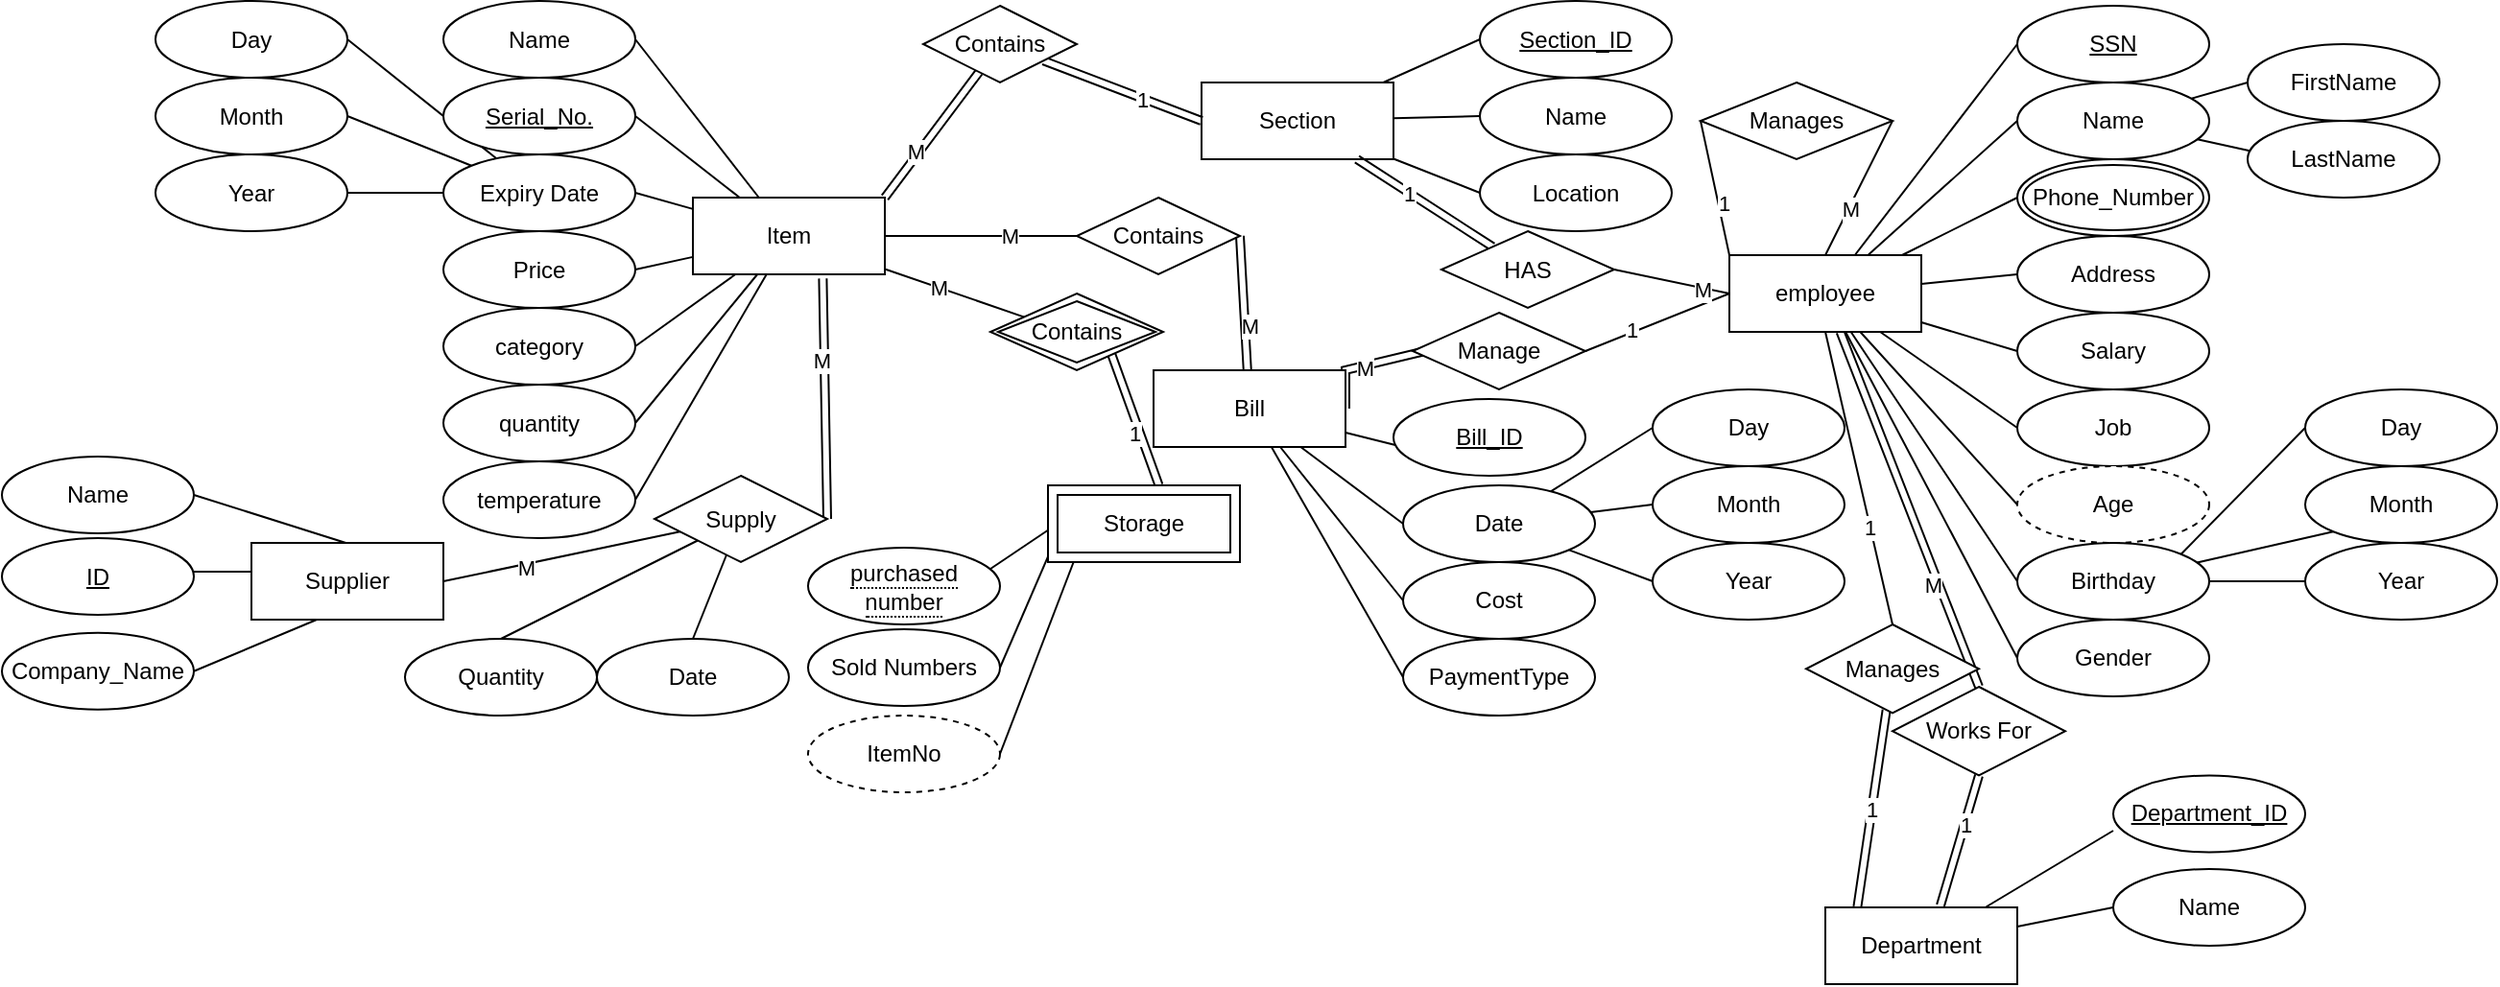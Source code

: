 <mxfile version="14.7.3" type="github">
  <diagram id="M0YANP80NN6mwz5unG4D" name="Page-1">
    <mxGraphModel dx="2228" dy="753" grid="1" gridSize="10" guides="1" tooltips="1" connect="1" arrows="1" fold="1" page="1" pageScale="1" pageWidth="850" pageHeight="1100" math="0" shadow="0">
      <root>
        <mxCell id="0" />
        <mxCell id="1" parent="0" />
        <mxCell id="8_MGj-IACaBmUXTCEFvr-181" style="edgeStyle=none;rounded=0;orthogonalLoop=1;jettySize=auto;html=1;entryX=1;entryY=0.5;entryDx=0;entryDy=0;endArrow=none;endFill=0;" edge="1" parent="1" source="8_MGj-IACaBmUXTCEFvr-3" target="8_MGj-IACaBmUXTCEFvr-7">
          <mxGeometry relative="1" as="geometry" />
        </mxCell>
        <mxCell id="8_MGj-IACaBmUXTCEFvr-182" style="edgeStyle=none;rounded=0;orthogonalLoop=1;jettySize=auto;html=1;entryX=1;entryY=0.5;entryDx=0;entryDy=0;endArrow=none;endFill=0;" edge="1" parent="1" source="8_MGj-IACaBmUXTCEFvr-3">
          <mxGeometry relative="1" as="geometry">
            <mxPoint x="30.0" y="67.5" as="targetPoint" />
          </mxGeometry>
        </mxCell>
        <mxCell id="8_MGj-IACaBmUXTCEFvr-183" style="edgeStyle=none;rounded=0;orthogonalLoop=1;jettySize=auto;html=1;entryX=1;entryY=0.5;entryDx=0;entryDy=0;endArrow=none;endFill=0;" edge="1" parent="1" source="8_MGj-IACaBmUXTCEFvr-3" target="8_MGj-IACaBmUXTCEFvr-11">
          <mxGeometry relative="1" as="geometry" />
        </mxCell>
        <mxCell id="8_MGj-IACaBmUXTCEFvr-184" style="edgeStyle=none;rounded=0;orthogonalLoop=1;jettySize=auto;html=1;entryX=1;entryY=0.5;entryDx=0;entryDy=0;endArrow=none;endFill=0;" edge="1" parent="1" source="8_MGj-IACaBmUXTCEFvr-3" target="8_MGj-IACaBmUXTCEFvr-12">
          <mxGeometry relative="1" as="geometry" />
        </mxCell>
        <mxCell id="8_MGj-IACaBmUXTCEFvr-185" style="edgeStyle=none;rounded=0;orthogonalLoop=1;jettySize=auto;html=1;entryX=1;entryY=0.5;entryDx=0;entryDy=0;endArrow=none;endFill=0;" edge="1" parent="1" source="8_MGj-IACaBmUXTCEFvr-3" target="8_MGj-IACaBmUXTCEFvr-13">
          <mxGeometry relative="1" as="geometry" />
        </mxCell>
        <mxCell id="8_MGj-IACaBmUXTCEFvr-186" style="edgeStyle=none;rounded=0;orthogonalLoop=1;jettySize=auto;html=1;entryX=1;entryY=0.5;entryDx=0;entryDy=0;endArrow=none;endFill=0;" edge="1" parent="1" source="8_MGj-IACaBmUXTCEFvr-3" target="8_MGj-IACaBmUXTCEFvr-15">
          <mxGeometry relative="1" as="geometry" />
        </mxCell>
        <mxCell id="8_MGj-IACaBmUXTCEFvr-187" style="edgeStyle=none;rounded=0;orthogonalLoop=1;jettySize=auto;html=1;entryX=1;entryY=0.5;entryDx=0;entryDy=0;endArrow=none;endFill=0;" edge="1" parent="1" source="8_MGj-IACaBmUXTCEFvr-3" target="8_MGj-IACaBmUXTCEFvr-96">
          <mxGeometry relative="1" as="geometry" />
        </mxCell>
        <mxCell id="8_MGj-IACaBmUXTCEFvr-3" value="Item" style="whiteSpace=wrap;html=1;align=center;" vertex="1" parent="1">
          <mxGeometry x="60" y="110" width="100" height="40" as="geometry" />
        </mxCell>
        <mxCell id="8_MGj-IACaBmUXTCEFvr-7" value="Name&lt;br&gt;" style="ellipse;whiteSpace=wrap;html=1;align=center;" vertex="1" parent="1">
          <mxGeometry x="-70" y="7.5" width="100" height="40" as="geometry" />
        </mxCell>
        <mxCell id="8_MGj-IACaBmUXTCEFvr-107" style="edgeStyle=none;rounded=0;orthogonalLoop=1;jettySize=auto;html=1;entryX=1;entryY=0.5;entryDx=0;entryDy=0;endArrow=none;endFill=0;" edge="1" parent="1" source="8_MGj-IACaBmUXTCEFvr-11" target="8_MGj-IACaBmUXTCEFvr-104">
          <mxGeometry relative="1" as="geometry" />
        </mxCell>
        <mxCell id="8_MGj-IACaBmUXTCEFvr-108" style="edgeStyle=none;rounded=0;orthogonalLoop=1;jettySize=auto;html=1;entryX=1;entryY=0.5;entryDx=0;entryDy=0;endArrow=none;endFill=0;" edge="1" parent="1" source="8_MGj-IACaBmUXTCEFvr-11" target="8_MGj-IACaBmUXTCEFvr-105">
          <mxGeometry relative="1" as="geometry" />
        </mxCell>
        <mxCell id="8_MGj-IACaBmUXTCEFvr-109" style="edgeStyle=none;rounded=0;orthogonalLoop=1;jettySize=auto;html=1;endArrow=none;endFill=0;" edge="1" parent="1" source="8_MGj-IACaBmUXTCEFvr-11">
          <mxGeometry relative="1" as="geometry">
            <mxPoint x="-120" y="27.5" as="targetPoint" />
          </mxGeometry>
        </mxCell>
        <mxCell id="8_MGj-IACaBmUXTCEFvr-11" value="Expiry Date" style="ellipse;whiteSpace=wrap;html=1;align=center;" vertex="1" parent="1">
          <mxGeometry x="-70" y="87.5" width="100" height="40" as="geometry" />
        </mxCell>
        <mxCell id="8_MGj-IACaBmUXTCEFvr-12" value="Price&lt;br&gt;" style="ellipse;whiteSpace=wrap;html=1;align=center;" vertex="1" parent="1">
          <mxGeometry x="-70" y="127.5" width="100" height="40" as="geometry" />
        </mxCell>
        <mxCell id="8_MGj-IACaBmUXTCEFvr-13" value="category" style="ellipse;whiteSpace=wrap;html=1;align=center;" vertex="1" parent="1">
          <mxGeometry x="-70" y="167.5" width="100" height="40" as="geometry" />
        </mxCell>
        <mxCell id="8_MGj-IACaBmUXTCEFvr-15" value="quantity" style="ellipse;whiteSpace=wrap;html=1;align=center;" vertex="1" parent="1">
          <mxGeometry x="-70" y="207.5" width="100" height="40" as="geometry" />
        </mxCell>
        <mxCell id="8_MGj-IACaBmUXTCEFvr-90" style="edgeStyle=none;rounded=0;orthogonalLoop=1;jettySize=auto;html=1;entryX=0.5;entryY=0;entryDx=0;entryDy=0;endArrow=none;endFill=0;shape=link;" edge="1" parent="1" source="8_MGj-IACaBmUXTCEFvr-18" target="8_MGj-IACaBmUXTCEFvr-89">
          <mxGeometry relative="1" as="geometry" />
        </mxCell>
        <mxCell id="8_MGj-IACaBmUXTCEFvr-238" value="M" style="edgeLabel;html=1;align=center;verticalAlign=middle;resizable=0;points=[];" vertex="1" connectable="0" parent="8_MGj-IACaBmUXTCEFvr-90">
          <mxGeometry x="0.414" y="-3" relative="1" as="geometry">
            <mxPoint as="offset" />
          </mxGeometry>
        </mxCell>
        <mxCell id="8_MGj-IACaBmUXTCEFvr-160" style="edgeStyle=none;rounded=0;orthogonalLoop=1;jettySize=auto;html=1;entryX=0;entryY=0.5;entryDx=0;entryDy=0;endArrow=none;endFill=0;" edge="1" parent="1" source="8_MGj-IACaBmUXTCEFvr-18" target="8_MGj-IACaBmUXTCEFvr-19">
          <mxGeometry relative="1" as="geometry" />
        </mxCell>
        <mxCell id="8_MGj-IACaBmUXTCEFvr-161" style="edgeStyle=none;rounded=0;orthogonalLoop=1;jettySize=auto;html=1;entryX=0;entryY=0.5;entryDx=0;entryDy=0;endArrow=none;endFill=0;" edge="1" parent="1" source="8_MGj-IACaBmUXTCEFvr-18">
          <mxGeometry relative="1" as="geometry">
            <mxPoint x="750.0" y="110.0" as="targetPoint" />
          </mxGeometry>
        </mxCell>
        <mxCell id="8_MGj-IACaBmUXTCEFvr-162" style="edgeStyle=none;rounded=0;orthogonalLoop=1;jettySize=auto;html=1;entryX=0;entryY=0.5;entryDx=0;entryDy=0;endArrow=none;endFill=0;" edge="1" parent="1" source="8_MGj-IACaBmUXTCEFvr-18" target="8_MGj-IACaBmUXTCEFvr-21">
          <mxGeometry relative="1" as="geometry" />
        </mxCell>
        <mxCell id="8_MGj-IACaBmUXTCEFvr-163" style="edgeStyle=none;rounded=0;orthogonalLoop=1;jettySize=auto;html=1;entryX=0;entryY=0.5;entryDx=0;entryDy=0;endArrow=none;endFill=0;" edge="1" parent="1" source="8_MGj-IACaBmUXTCEFvr-18" target="8_MGj-IACaBmUXTCEFvr-22">
          <mxGeometry relative="1" as="geometry" />
        </mxCell>
        <mxCell id="8_MGj-IACaBmUXTCEFvr-164" style="edgeStyle=none;rounded=0;orthogonalLoop=1;jettySize=auto;html=1;entryX=0;entryY=0.5;entryDx=0;entryDy=0;endArrow=none;endFill=0;" edge="1" parent="1" source="8_MGj-IACaBmUXTCEFvr-18" target="8_MGj-IACaBmUXTCEFvr-23">
          <mxGeometry relative="1" as="geometry" />
        </mxCell>
        <mxCell id="8_MGj-IACaBmUXTCEFvr-166" style="edgeStyle=none;rounded=0;orthogonalLoop=1;jettySize=auto;html=1;entryX=0;entryY=0.5;entryDx=0;entryDy=0;endArrow=none;endFill=0;" edge="1" parent="1" source="8_MGj-IACaBmUXTCEFvr-18" target="8_MGj-IACaBmUXTCEFvr-26">
          <mxGeometry relative="1" as="geometry" />
        </mxCell>
        <mxCell id="8_MGj-IACaBmUXTCEFvr-167" style="edgeStyle=none;rounded=0;orthogonalLoop=1;jettySize=auto;html=1;entryX=0;entryY=0.5;entryDx=0;entryDy=0;endArrow=none;endFill=0;" edge="1" parent="1" source="8_MGj-IACaBmUXTCEFvr-18" target="8_MGj-IACaBmUXTCEFvr-27">
          <mxGeometry relative="1" as="geometry" />
        </mxCell>
        <mxCell id="8_MGj-IACaBmUXTCEFvr-168" style="edgeStyle=none;rounded=0;orthogonalLoop=1;jettySize=auto;html=1;entryX=0;entryY=0.5;entryDx=0;entryDy=0;endArrow=none;endFill=0;" edge="1" parent="1" source="8_MGj-IACaBmUXTCEFvr-18" target="8_MGj-IACaBmUXTCEFvr-28">
          <mxGeometry relative="1" as="geometry" />
        </mxCell>
        <mxCell id="8_MGj-IACaBmUXTCEFvr-207" style="edgeStyle=none;rounded=0;orthogonalLoop=1;jettySize=auto;html=1;entryX=0;entryY=0.5;entryDx=0;entryDy=0;endArrow=none;endFill=0;exitX=0;exitY=0;exitDx=0;exitDy=0;" edge="1" parent="1" source="8_MGj-IACaBmUXTCEFvr-18" target="8_MGj-IACaBmUXTCEFvr-206">
          <mxGeometry relative="1" as="geometry" />
        </mxCell>
        <mxCell id="8_MGj-IACaBmUXTCEFvr-234" value="1" style="edgeLabel;html=1;align=center;verticalAlign=middle;resizable=0;points=[];" vertex="1" connectable="0" parent="8_MGj-IACaBmUXTCEFvr-207">
          <mxGeometry x="-0.239" y="-2" relative="1" as="geometry">
            <mxPoint as="offset" />
          </mxGeometry>
        </mxCell>
        <mxCell id="8_MGj-IACaBmUXTCEFvr-208" style="edgeStyle=none;rounded=0;orthogonalLoop=1;jettySize=auto;html=1;entryX=1;entryY=0.5;entryDx=0;entryDy=0;endArrow=none;endFill=0;exitX=0.5;exitY=0;exitDx=0;exitDy=0;" edge="1" parent="1" source="8_MGj-IACaBmUXTCEFvr-18" target="8_MGj-IACaBmUXTCEFvr-206">
          <mxGeometry relative="1" as="geometry" />
        </mxCell>
        <mxCell id="8_MGj-IACaBmUXTCEFvr-235" value="M" style="edgeLabel;html=1;align=center;verticalAlign=middle;resizable=0;points=[];" vertex="1" connectable="0" parent="8_MGj-IACaBmUXTCEFvr-208">
          <mxGeometry x="-0.295" relative="1" as="geometry">
            <mxPoint as="offset" />
          </mxGeometry>
        </mxCell>
        <mxCell id="8_MGj-IACaBmUXTCEFvr-211" style="edgeStyle=none;rounded=0;orthogonalLoop=1;jettySize=auto;html=1;entryX=0;entryY=0.5;entryDx=0;entryDy=0;endArrow=none;endFill=0;" edge="1" parent="1" source="8_MGj-IACaBmUXTCEFvr-18" target="8_MGj-IACaBmUXTCEFvr-212">
          <mxGeometry relative="1" as="geometry">
            <mxPoint x="750" y="30" as="targetPoint" />
          </mxGeometry>
        </mxCell>
        <mxCell id="8_MGj-IACaBmUXTCEFvr-18" value="employee" style="whiteSpace=wrap;html=1;align=center;" vertex="1" parent="1">
          <mxGeometry x="600" y="140" width="100" height="40" as="geometry" />
        </mxCell>
        <mxCell id="8_MGj-IACaBmUXTCEFvr-41" style="edgeStyle=none;rounded=0;orthogonalLoop=1;jettySize=auto;html=1;entryX=1;entryY=1;entryDx=0;entryDy=0;endArrow=none;endFill=0;" edge="1" parent="1" source="8_MGj-IACaBmUXTCEFvr-19" target="8_MGj-IACaBmUXTCEFvr-31">
          <mxGeometry relative="1" as="geometry" />
        </mxCell>
        <mxCell id="8_MGj-IACaBmUXTCEFvr-42" style="edgeStyle=none;rounded=0;orthogonalLoop=1;jettySize=auto;html=1;entryX=0;entryY=0.5;entryDx=0;entryDy=0;endArrow=none;endFill=0;" edge="1" parent="1" source="8_MGj-IACaBmUXTCEFvr-19" target="8_MGj-IACaBmUXTCEFvr-30">
          <mxGeometry relative="1" as="geometry" />
        </mxCell>
        <mxCell id="8_MGj-IACaBmUXTCEFvr-19" value="Name" style="ellipse;whiteSpace=wrap;html=1;align=center;" vertex="1" parent="1">
          <mxGeometry x="750" y="50" width="100" height="40" as="geometry" />
        </mxCell>
        <mxCell id="8_MGj-IACaBmUXTCEFvr-21" value="Address" style="ellipse;whiteSpace=wrap;html=1;align=center;" vertex="1" parent="1">
          <mxGeometry x="750" y="130" width="100" height="40" as="geometry" />
        </mxCell>
        <mxCell id="8_MGj-IACaBmUXTCEFvr-22" value="Salary" style="ellipse;whiteSpace=wrap;html=1;align=center;" vertex="1" parent="1">
          <mxGeometry x="750" y="170" width="100" height="40" as="geometry" />
        </mxCell>
        <mxCell id="8_MGj-IACaBmUXTCEFvr-23" value="Job" style="ellipse;whiteSpace=wrap;html=1;align=center;" vertex="1" parent="1">
          <mxGeometry x="750" y="210" width="100" height="40" as="geometry" />
        </mxCell>
        <mxCell id="8_MGj-IACaBmUXTCEFvr-26" value="Age" style="ellipse;whiteSpace=wrap;html=1;align=center;dashed=1;" vertex="1" parent="1">
          <mxGeometry x="750" y="250" width="100" height="40" as="geometry" />
        </mxCell>
        <mxCell id="8_MGj-IACaBmUXTCEFvr-101" style="edgeStyle=none;rounded=0;orthogonalLoop=1;jettySize=auto;html=1;entryX=0;entryY=0.5;entryDx=0;entryDy=0;endArrow=none;endFill=0;exitX=1;exitY=0;exitDx=0;exitDy=0;" edge="1" parent="1" source="8_MGj-IACaBmUXTCEFvr-27" target="8_MGj-IACaBmUXTCEFvr-100">
          <mxGeometry relative="1" as="geometry" />
        </mxCell>
        <mxCell id="8_MGj-IACaBmUXTCEFvr-102" style="edgeStyle=none;rounded=0;orthogonalLoop=1;jettySize=auto;html=1;entryX=0;entryY=1;entryDx=0;entryDy=0;endArrow=none;endFill=0;" edge="1" parent="1" source="8_MGj-IACaBmUXTCEFvr-27" target="8_MGj-IACaBmUXTCEFvr-99">
          <mxGeometry relative="1" as="geometry" />
        </mxCell>
        <mxCell id="8_MGj-IACaBmUXTCEFvr-103" style="edgeStyle=none;rounded=0;orthogonalLoop=1;jettySize=auto;html=1;entryX=0;entryY=0.5;entryDx=0;entryDy=0;endArrow=none;endFill=0;" edge="1" parent="1" source="8_MGj-IACaBmUXTCEFvr-27" target="8_MGj-IACaBmUXTCEFvr-98">
          <mxGeometry relative="1" as="geometry" />
        </mxCell>
        <mxCell id="8_MGj-IACaBmUXTCEFvr-27" value="Birthday" style="ellipse;whiteSpace=wrap;html=1;align=center;" vertex="1" parent="1">
          <mxGeometry x="750" y="290" width="100" height="40" as="geometry" />
        </mxCell>
        <mxCell id="8_MGj-IACaBmUXTCEFvr-28" value="Gender" style="ellipse;whiteSpace=wrap;html=1;align=center;" vertex="1" parent="1">
          <mxGeometry x="750" y="330" width="100" height="40" as="geometry" />
        </mxCell>
        <mxCell id="8_MGj-IACaBmUXTCEFvr-30" value="FirstName" style="ellipse;whiteSpace=wrap;html=1;align=center;" vertex="1" parent="1">
          <mxGeometry x="870" y="30" width="100" height="40" as="geometry" />
        </mxCell>
        <mxCell id="8_MGj-IACaBmUXTCEFvr-31" value="LastName" style="ellipse;whiteSpace=wrap;html=1;align=center;" vertex="1" parent="1">
          <mxGeometry x="870" y="70" width="100" height="40" as="geometry" />
        </mxCell>
        <mxCell id="8_MGj-IACaBmUXTCEFvr-51" style="edgeStyle=none;rounded=0;orthogonalLoop=1;jettySize=auto;html=1;entryX=1;entryY=0.5;entryDx=0;entryDy=0;endArrow=none;endFill=0;shape=link;" edge="1" parent="1" source="8_MGj-IACaBmUXTCEFvr-44" target="8_MGj-IACaBmUXTCEFvr-50">
          <mxGeometry relative="1" as="geometry" />
        </mxCell>
        <mxCell id="8_MGj-IACaBmUXTCEFvr-251" value="M" style="edgeLabel;html=1;align=center;verticalAlign=middle;resizable=0;points=[];" vertex="1" connectable="0" parent="8_MGj-IACaBmUXTCEFvr-51">
          <mxGeometry x="-0.327" y="-2" relative="1" as="geometry">
            <mxPoint as="offset" />
          </mxGeometry>
        </mxCell>
        <mxCell id="8_MGj-IACaBmUXTCEFvr-85" style="edgeStyle=none;rounded=0;orthogonalLoop=1;jettySize=auto;html=1;entryX=0.071;entryY=0.502;entryDx=0;entryDy=0;endArrow=none;endFill=0;exitX=1;exitY=0.5;exitDx=0;exitDy=0;shape=link;entryPerimeter=0;" edge="1" parent="1" source="8_MGj-IACaBmUXTCEFvr-44" target="8_MGj-IACaBmUXTCEFvr-84">
          <mxGeometry relative="1" as="geometry">
            <Array as="points">
              <mxPoint x="400" y="200" />
            </Array>
          </mxGeometry>
        </mxCell>
        <mxCell id="8_MGj-IACaBmUXTCEFvr-240" value="M" style="edgeLabel;html=1;align=center;verticalAlign=middle;resizable=0;points=[];" vertex="1" connectable="0" parent="8_MGj-IACaBmUXTCEFvr-85">
          <mxGeometry x="-0.036" y="-1" relative="1" as="geometry">
            <mxPoint as="offset" />
          </mxGeometry>
        </mxCell>
        <mxCell id="8_MGj-IACaBmUXTCEFvr-171" style="edgeStyle=none;rounded=0;orthogonalLoop=1;jettySize=auto;html=1;entryX=0;entryY=0.5;entryDx=0;entryDy=0;endArrow=none;endFill=0;" edge="1" parent="1" source="8_MGj-IACaBmUXTCEFvr-44">
          <mxGeometry relative="1" as="geometry">
            <mxPoint x="430.0" y="240" as="targetPoint" />
          </mxGeometry>
        </mxCell>
        <mxCell id="8_MGj-IACaBmUXTCEFvr-172" style="edgeStyle=none;rounded=0;orthogonalLoop=1;jettySize=auto;html=1;entryX=0;entryY=0.5;entryDx=0;entryDy=0;endArrow=none;endFill=0;" edge="1" parent="1" source="8_MGj-IACaBmUXTCEFvr-44" target="8_MGj-IACaBmUXTCEFvr-46">
          <mxGeometry relative="1" as="geometry" />
        </mxCell>
        <mxCell id="8_MGj-IACaBmUXTCEFvr-173" style="edgeStyle=none;rounded=0;orthogonalLoop=1;jettySize=auto;html=1;entryX=0;entryY=0.5;entryDx=0;entryDy=0;endArrow=none;endFill=0;" edge="1" parent="1" source="8_MGj-IACaBmUXTCEFvr-44" target="8_MGj-IACaBmUXTCEFvr-47">
          <mxGeometry relative="1" as="geometry" />
        </mxCell>
        <mxCell id="8_MGj-IACaBmUXTCEFvr-174" style="edgeStyle=none;rounded=0;orthogonalLoop=1;jettySize=auto;html=1;entryX=0;entryY=0.5;entryDx=0;entryDy=0;endArrow=none;endFill=0;" edge="1" parent="1" source="8_MGj-IACaBmUXTCEFvr-44" target="8_MGj-IACaBmUXTCEFvr-81">
          <mxGeometry relative="1" as="geometry" />
        </mxCell>
        <mxCell id="8_MGj-IACaBmUXTCEFvr-44" value="Bill" style="whiteSpace=wrap;html=1;align=center;" vertex="1" parent="1">
          <mxGeometry x="300" y="200" width="100" height="40" as="geometry" />
        </mxCell>
        <mxCell id="8_MGj-IACaBmUXTCEFvr-116" style="edgeStyle=none;rounded=0;orthogonalLoop=1;jettySize=auto;html=1;entryX=0;entryY=0.5;entryDx=0;entryDy=0;endArrow=none;endFill=0;" edge="1" parent="1" source="8_MGj-IACaBmUXTCEFvr-46" target="8_MGj-IACaBmUXTCEFvr-115">
          <mxGeometry relative="1" as="geometry" />
        </mxCell>
        <mxCell id="8_MGj-IACaBmUXTCEFvr-117" style="edgeStyle=none;rounded=0;orthogonalLoop=1;jettySize=auto;html=1;entryX=0;entryY=0.5;entryDx=0;entryDy=0;endArrow=none;endFill=0;" edge="1" parent="1" source="8_MGj-IACaBmUXTCEFvr-46" target="8_MGj-IACaBmUXTCEFvr-114">
          <mxGeometry relative="1" as="geometry" />
        </mxCell>
        <mxCell id="8_MGj-IACaBmUXTCEFvr-118" style="edgeStyle=none;rounded=0;orthogonalLoop=1;jettySize=auto;html=1;entryX=0;entryY=0.5;entryDx=0;entryDy=0;endArrow=none;endFill=0;" edge="1" parent="1" source="8_MGj-IACaBmUXTCEFvr-46" target="8_MGj-IACaBmUXTCEFvr-113">
          <mxGeometry relative="1" as="geometry" />
        </mxCell>
        <mxCell id="8_MGj-IACaBmUXTCEFvr-46" value="Date" style="ellipse;whiteSpace=wrap;html=1;align=center;" vertex="1" parent="1">
          <mxGeometry x="430" y="260" width="100" height="40" as="geometry" />
        </mxCell>
        <mxCell id="8_MGj-IACaBmUXTCEFvr-47" value="Cost" style="ellipse;whiteSpace=wrap;html=1;align=center;" vertex="1" parent="1">
          <mxGeometry x="430" y="300" width="100" height="40" as="geometry" />
        </mxCell>
        <mxCell id="8_MGj-IACaBmUXTCEFvr-52" style="edgeStyle=none;rounded=0;orthogonalLoop=1;jettySize=auto;html=1;entryX=1;entryY=0.5;entryDx=0;entryDy=0;endArrow=none;endFill=0;exitX=0;exitY=0.5;exitDx=0;exitDy=0;" edge="1" parent="1" source="8_MGj-IACaBmUXTCEFvr-50" target="8_MGj-IACaBmUXTCEFvr-3">
          <mxGeometry relative="1" as="geometry">
            <mxPoint x="195" y="170" as="targetPoint" />
          </mxGeometry>
        </mxCell>
        <mxCell id="8_MGj-IACaBmUXTCEFvr-250" value="M" style="edgeLabel;html=1;align=center;verticalAlign=middle;resizable=0;points=[];" vertex="1" connectable="0" parent="8_MGj-IACaBmUXTCEFvr-52">
          <mxGeometry x="-0.303" relative="1" as="geometry">
            <mxPoint as="offset" />
          </mxGeometry>
        </mxCell>
        <mxCell id="8_MGj-IACaBmUXTCEFvr-50" value="Contains" style="shape=rhombus;perimeter=rhombusPerimeter;whiteSpace=wrap;html=1;align=center;" vertex="1" parent="1">
          <mxGeometry x="260" y="110" width="85" height="40" as="geometry" />
        </mxCell>
        <mxCell id="8_MGj-IACaBmUXTCEFvr-81" value="PaymentType" style="ellipse;whiteSpace=wrap;html=1;align=center;" vertex="1" parent="1">
          <mxGeometry x="430" y="340" width="100" height="40" as="geometry" />
        </mxCell>
        <mxCell id="8_MGj-IACaBmUXTCEFvr-87" style="edgeStyle=none;rounded=0;orthogonalLoop=1;jettySize=auto;html=1;entryX=0;entryY=0.5;entryDx=0;entryDy=0;endArrow=none;endFill=0;exitX=1;exitY=0.5;exitDx=0;exitDy=0;" edge="1" parent="1" source="8_MGj-IACaBmUXTCEFvr-84" target="8_MGj-IACaBmUXTCEFvr-18">
          <mxGeometry relative="1" as="geometry">
            <mxPoint x="425" y="355.0" as="sourcePoint" />
          </mxGeometry>
        </mxCell>
        <mxCell id="8_MGj-IACaBmUXTCEFvr-241" value="1" style="edgeLabel;html=1;align=center;verticalAlign=middle;resizable=0;points=[];" vertex="1" connectable="0" parent="8_MGj-IACaBmUXTCEFvr-87">
          <mxGeometry x="-0.346" y="1" relative="1" as="geometry">
            <mxPoint as="offset" />
          </mxGeometry>
        </mxCell>
        <mxCell id="8_MGj-IACaBmUXTCEFvr-84" value="Manage" style="shape=rhombus;perimeter=rhombusPerimeter;whiteSpace=wrap;html=1;align=center;" vertex="1" parent="1">
          <mxGeometry x="435" y="170" width="90" height="40" as="geometry" />
        </mxCell>
        <mxCell id="8_MGj-IACaBmUXTCEFvr-169" style="edgeStyle=none;rounded=0;orthogonalLoop=1;jettySize=auto;html=1;entryX=0;entryY=0.5;entryDx=0;entryDy=0;endArrow=none;endFill=0;" edge="1" parent="1" source="8_MGj-IACaBmUXTCEFvr-88">
          <mxGeometry relative="1" as="geometry">
            <mxPoint x="800" y="440" as="targetPoint" />
          </mxGeometry>
        </mxCell>
        <mxCell id="8_MGj-IACaBmUXTCEFvr-170" style="edgeStyle=none;rounded=0;orthogonalLoop=1;jettySize=auto;html=1;entryX=0;entryY=0.5;entryDx=0;entryDy=0;endArrow=none;endFill=0;" edge="1" parent="1" source="8_MGj-IACaBmUXTCEFvr-88" target="8_MGj-IACaBmUXTCEFvr-94">
          <mxGeometry relative="1" as="geometry" />
        </mxCell>
        <mxCell id="8_MGj-IACaBmUXTCEFvr-88" value="Department" style="whiteSpace=wrap;html=1;align=center;" vertex="1" parent="1">
          <mxGeometry x="650" y="480" width="100" height="40" as="geometry" />
        </mxCell>
        <mxCell id="8_MGj-IACaBmUXTCEFvr-91" style="edgeStyle=none;rounded=0;orthogonalLoop=1;jettySize=auto;html=1;entryX=0.6;entryY=-0.025;entryDx=0;entryDy=0;entryPerimeter=0;endArrow=none;endFill=0;exitX=0.5;exitY=1;exitDx=0;exitDy=0;shape=link;" edge="1" parent="1" source="8_MGj-IACaBmUXTCEFvr-89" target="8_MGj-IACaBmUXTCEFvr-88">
          <mxGeometry relative="1" as="geometry" />
        </mxCell>
        <mxCell id="8_MGj-IACaBmUXTCEFvr-239" value="1" style="edgeLabel;html=1;align=center;verticalAlign=middle;resizable=0;points=[];" vertex="1" connectable="0" parent="8_MGj-IACaBmUXTCEFvr-91">
          <mxGeometry x="-0.235" relative="1" as="geometry">
            <mxPoint as="offset" />
          </mxGeometry>
        </mxCell>
        <mxCell id="8_MGj-IACaBmUXTCEFvr-89" value="Works For" style="shape=rhombus;perimeter=rhombusPerimeter;whiteSpace=wrap;html=1;align=center;" vertex="1" parent="1">
          <mxGeometry x="685" y="365" width="90" height="46.25" as="geometry" />
        </mxCell>
        <mxCell id="8_MGj-IACaBmUXTCEFvr-94" value="Name" style="ellipse;whiteSpace=wrap;html=1;align=center;" vertex="1" parent="1">
          <mxGeometry x="800" y="460" width="100" height="40" as="geometry" />
        </mxCell>
        <mxCell id="8_MGj-IACaBmUXTCEFvr-96" value="temperature" style="ellipse;whiteSpace=wrap;html=1;align=center;" vertex="1" parent="1">
          <mxGeometry x="-70" y="247.5" width="100" height="40" as="geometry" />
        </mxCell>
        <mxCell id="8_MGj-IACaBmUXTCEFvr-98" value="Year" style="ellipse;whiteSpace=wrap;html=1;align=center;" vertex="1" parent="1">
          <mxGeometry x="900" y="290" width="100" height="40" as="geometry" />
        </mxCell>
        <mxCell id="8_MGj-IACaBmUXTCEFvr-99" value="Month" style="ellipse;whiteSpace=wrap;html=1;align=center;" vertex="1" parent="1">
          <mxGeometry x="900" y="250" width="100" height="40" as="geometry" />
        </mxCell>
        <mxCell id="8_MGj-IACaBmUXTCEFvr-100" value="Day" style="ellipse;whiteSpace=wrap;html=1;align=center;" vertex="1" parent="1">
          <mxGeometry x="900" y="210" width="100" height="40" as="geometry" />
        </mxCell>
        <mxCell id="8_MGj-IACaBmUXTCEFvr-104" value="Year" style="ellipse;whiteSpace=wrap;html=1;align=center;" vertex="1" parent="1">
          <mxGeometry x="-220" y="87.5" width="100" height="40" as="geometry" />
        </mxCell>
        <mxCell id="8_MGj-IACaBmUXTCEFvr-105" value="Month" style="ellipse;whiteSpace=wrap;html=1;align=center;" vertex="1" parent="1">
          <mxGeometry x="-220" y="47.5" width="100" height="40" as="geometry" />
        </mxCell>
        <mxCell id="8_MGj-IACaBmUXTCEFvr-106" value="Day" style="ellipse;whiteSpace=wrap;html=1;align=center;" vertex="1" parent="1">
          <mxGeometry x="-220" y="7.5" width="100" height="40" as="geometry" />
        </mxCell>
        <mxCell id="8_MGj-IACaBmUXTCEFvr-113" value="Year" style="ellipse;whiteSpace=wrap;html=1;align=center;" vertex="1" parent="1">
          <mxGeometry x="560" y="290" width="100" height="40" as="geometry" />
        </mxCell>
        <mxCell id="8_MGj-IACaBmUXTCEFvr-114" value="Month" style="ellipse;whiteSpace=wrap;html=1;align=center;" vertex="1" parent="1">
          <mxGeometry x="560" y="250" width="100" height="40" as="geometry" />
        </mxCell>
        <mxCell id="8_MGj-IACaBmUXTCEFvr-115" value="Day" style="ellipse;whiteSpace=wrap;html=1;align=center;" vertex="1" parent="1">
          <mxGeometry x="560" y="210" width="100" height="40" as="geometry" />
        </mxCell>
        <mxCell id="8_MGj-IACaBmUXTCEFvr-178" style="edgeStyle=none;rounded=0;orthogonalLoop=1;jettySize=auto;html=1;entryX=0;entryY=0.5;entryDx=0;entryDy=0;endArrow=none;endFill=0;" edge="1" parent="1" source="8_MGj-IACaBmUXTCEFvr-120">
          <mxGeometry relative="1" as="geometry">
            <mxPoint x="470.0" y="27.5" as="targetPoint" />
          </mxGeometry>
        </mxCell>
        <mxCell id="8_MGj-IACaBmUXTCEFvr-179" style="edgeStyle=none;rounded=0;orthogonalLoop=1;jettySize=auto;html=1;entryX=0;entryY=0.5;entryDx=0;entryDy=0;endArrow=none;endFill=0;" edge="1" parent="1" source="8_MGj-IACaBmUXTCEFvr-120" target="8_MGj-IACaBmUXTCEFvr-122">
          <mxGeometry relative="1" as="geometry" />
        </mxCell>
        <mxCell id="8_MGj-IACaBmUXTCEFvr-180" style="edgeStyle=none;rounded=0;orthogonalLoop=1;jettySize=auto;html=1;entryX=0;entryY=0.5;entryDx=0;entryDy=0;endArrow=none;endFill=0;" edge="1" parent="1" source="8_MGj-IACaBmUXTCEFvr-120" target="8_MGj-IACaBmUXTCEFvr-131">
          <mxGeometry relative="1" as="geometry" />
        </mxCell>
        <mxCell id="8_MGj-IACaBmUXTCEFvr-120" value="Section" style="whiteSpace=wrap;html=1;align=center;" vertex="1" parent="1">
          <mxGeometry x="325" y="50" width="100" height="40" as="geometry" />
        </mxCell>
        <mxCell id="8_MGj-IACaBmUXTCEFvr-122" value="Name" style="ellipse;whiteSpace=wrap;html=1;align=center;" vertex="1" parent="1">
          <mxGeometry x="470" y="47.5" width="100" height="40" as="geometry" />
        </mxCell>
        <mxCell id="8_MGj-IACaBmUXTCEFvr-129" value="" style="edgeStyle=none;rounded=0;orthogonalLoop=1;jettySize=auto;html=1;endArrow=none;endFill=0;exitX=1;exitY=0.5;exitDx=0;exitDy=0;" edge="1" parent="1" source="8_MGj-IACaBmUXTCEFvr-128">
          <mxGeometry relative="1" as="geometry">
            <mxPoint x="600" y="160" as="targetPoint" />
          </mxGeometry>
        </mxCell>
        <mxCell id="8_MGj-IACaBmUXTCEFvr-242" value="M" style="edgeLabel;html=1;align=center;verticalAlign=middle;resizable=0;points=[];" vertex="1" connectable="0" parent="8_MGj-IACaBmUXTCEFvr-129">
          <mxGeometry x="0.513" y="-1" relative="1" as="geometry">
            <mxPoint as="offset" />
          </mxGeometry>
        </mxCell>
        <mxCell id="8_MGj-IACaBmUXTCEFvr-130" style="edgeStyle=none;rounded=0;orthogonalLoop=1;jettySize=auto;html=1;endArrow=none;endFill=0;shape=link;" edge="1" parent="1" source="8_MGj-IACaBmUXTCEFvr-128" target="8_MGj-IACaBmUXTCEFvr-120">
          <mxGeometry relative="1" as="geometry" />
        </mxCell>
        <mxCell id="8_MGj-IACaBmUXTCEFvr-243" value="1" style="edgeLabel;html=1;align=center;verticalAlign=middle;resizable=0;points=[];" vertex="1" connectable="0" parent="8_MGj-IACaBmUXTCEFvr-130">
          <mxGeometry x="0.236" relative="1" as="geometry">
            <mxPoint as="offset" />
          </mxGeometry>
        </mxCell>
        <mxCell id="8_MGj-IACaBmUXTCEFvr-128" value="HAS" style="shape=rhombus;perimeter=rhombusPerimeter;whiteSpace=wrap;html=1;align=center;" vertex="1" parent="1">
          <mxGeometry x="450" y="127.5" width="90" height="40" as="geometry" />
        </mxCell>
        <mxCell id="8_MGj-IACaBmUXTCEFvr-131" value="Location" style="ellipse;whiteSpace=wrap;html=1;align=center;" vertex="1" parent="1">
          <mxGeometry x="470" y="87.5" width="100" height="40" as="geometry" />
        </mxCell>
        <mxCell id="8_MGj-IACaBmUXTCEFvr-133" style="edgeStyle=none;rounded=0;orthogonalLoop=1;jettySize=auto;html=1;entryX=1;entryY=0;entryDx=0;entryDy=0;endArrow=none;endFill=0;shape=link;" edge="1" parent="1" source="8_MGj-IACaBmUXTCEFvr-132" target="8_MGj-IACaBmUXTCEFvr-3">
          <mxGeometry relative="1" as="geometry">
            <mxPoint x="195" y="160" as="targetPoint" />
          </mxGeometry>
        </mxCell>
        <mxCell id="8_MGj-IACaBmUXTCEFvr-244" value="M" style="edgeLabel;html=1;align=center;verticalAlign=middle;resizable=0;points=[];" vertex="1" connectable="0" parent="8_MGj-IACaBmUXTCEFvr-133">
          <mxGeometry x="0.305" y="-2" relative="1" as="geometry">
            <mxPoint as="offset" />
          </mxGeometry>
        </mxCell>
        <mxCell id="8_MGj-IACaBmUXTCEFvr-134" style="edgeStyle=none;rounded=0;orthogonalLoop=1;jettySize=auto;html=1;entryX=0;entryY=0.5;entryDx=0;entryDy=0;endArrow=none;endFill=0;shape=link;" edge="1" parent="1" source="8_MGj-IACaBmUXTCEFvr-132" target="8_MGj-IACaBmUXTCEFvr-120">
          <mxGeometry relative="1" as="geometry" />
        </mxCell>
        <mxCell id="8_MGj-IACaBmUXTCEFvr-245" value="1" style="edgeLabel;html=1;align=center;verticalAlign=middle;resizable=0;points=[];" vertex="1" connectable="0" parent="8_MGj-IACaBmUXTCEFvr-134">
          <mxGeometry x="0.259" relative="1" as="geometry">
            <mxPoint x="-1" as="offset" />
          </mxGeometry>
        </mxCell>
        <mxCell id="8_MGj-IACaBmUXTCEFvr-132" value="Contains" style="shape=rhombus;perimeter=rhombusPerimeter;whiteSpace=wrap;html=1;align=center;" vertex="1" parent="1">
          <mxGeometry x="180" y="10" width="80" height="40" as="geometry" />
        </mxCell>
        <mxCell id="8_MGj-IACaBmUXTCEFvr-141" style="edgeStyle=none;rounded=0;orthogonalLoop=1;jettySize=auto;html=1;endArrow=none;endFill=0;entryX=1;entryY=1;entryDx=0;entryDy=0;shape=link;" edge="1" parent="1">
          <mxGeometry relative="1" as="geometry">
            <mxPoint x="302.778" y="260.0" as="sourcePoint" />
            <mxPoint x="277.5" y="190.0" as="targetPoint" />
          </mxGeometry>
        </mxCell>
        <mxCell id="8_MGj-IACaBmUXTCEFvr-249" value="1" style="edgeLabel;html=1;align=center;verticalAlign=middle;resizable=0;points=[];" vertex="1" connectable="0" parent="8_MGj-IACaBmUXTCEFvr-141">
          <mxGeometry x="-0.195" y="3" relative="1" as="geometry">
            <mxPoint as="offset" />
          </mxGeometry>
        </mxCell>
        <mxCell id="8_MGj-IACaBmUXTCEFvr-175" style="edgeStyle=none;rounded=0;orthogonalLoop=1;jettySize=auto;html=1;entryX=1;entryY=0.5;entryDx=0;entryDy=0;endArrow=none;endFill=0;" edge="1" parent="1" target="8_MGj-IACaBmUXTCEFvr-137">
          <mxGeometry relative="1" as="geometry">
            <mxPoint x="260" y="262.42" as="sourcePoint" />
          </mxGeometry>
        </mxCell>
        <mxCell id="8_MGj-IACaBmUXTCEFvr-176" style="edgeStyle=none;rounded=0;orthogonalLoop=1;jettySize=auto;html=1;entryX=0.945;entryY=0.284;entryDx=0;entryDy=0;endArrow=none;endFill=0;entryPerimeter=0;exitX=0.05;exitY=0.5;exitDx=0;exitDy=0;exitPerimeter=0;" edge="1" parent="1" source="8_MGj-IACaBmUXTCEFvr-221" target="8_MGj-IACaBmUXTCEFvr-228">
          <mxGeometry relative="1" as="geometry">
            <mxPoint x="240" y="280" as="sourcePoint" />
            <mxPoint x="215" y="315" as="targetPoint" />
          </mxGeometry>
        </mxCell>
        <mxCell id="8_MGj-IACaBmUXTCEFvr-177" style="edgeStyle=none;rounded=0;orthogonalLoop=1;jettySize=auto;html=1;entryX=1;entryY=0.5;entryDx=0;entryDy=0;endArrow=none;endFill=0;" edge="1" parent="1" target="8_MGj-IACaBmUXTCEFvr-139">
          <mxGeometry relative="1" as="geometry">
            <mxPoint x="260" y="295.625" as="sourcePoint" />
          </mxGeometry>
        </mxCell>
        <mxCell id="8_MGj-IACaBmUXTCEFvr-137" value="Sold Numbers" style="ellipse;whiteSpace=wrap;html=1;align=center;" vertex="1" parent="1">
          <mxGeometry x="120" y="335" width="100" height="40" as="geometry" />
        </mxCell>
        <mxCell id="8_MGj-IACaBmUXTCEFvr-139" value="ItemNo" style="ellipse;whiteSpace=wrap;html=1;align=center;dashed=1;" vertex="1" parent="1">
          <mxGeometry x="120" y="380" width="100" height="40" as="geometry" />
        </mxCell>
        <mxCell id="8_MGj-IACaBmUXTCEFvr-142" style="edgeStyle=none;rounded=0;orthogonalLoop=1;jettySize=auto;html=1;endArrow=none;endFill=0;" edge="1" parent="1" target="8_MGj-IACaBmUXTCEFvr-3">
          <mxGeometry relative="1" as="geometry">
            <mxPoint x="236.308" y="173.538" as="sourcePoint" />
          </mxGeometry>
        </mxCell>
        <mxCell id="8_MGj-IACaBmUXTCEFvr-248" value="M" style="edgeLabel;html=1;align=center;verticalAlign=middle;resizable=0;points=[];" vertex="1" connectable="0" parent="8_MGj-IACaBmUXTCEFvr-142">
          <mxGeometry x="0.278" relative="1" as="geometry">
            <mxPoint as="offset" />
          </mxGeometry>
        </mxCell>
        <mxCell id="8_MGj-IACaBmUXTCEFvr-188" style="edgeStyle=none;rounded=0;orthogonalLoop=1;jettySize=auto;html=1;entryX=1;entryY=0.5;entryDx=0;entryDy=0;endArrow=none;endFill=0;exitX=0.25;exitY=0;exitDx=0;exitDy=0;" edge="1" parent="1" target="8_MGj-IACaBmUXTCEFvr-144">
          <mxGeometry relative="1" as="geometry">
            <mxPoint x="-105.0" y="295" as="sourcePoint" />
            <mxPoint x="-160.0" y="262.5" as="targetPoint" />
          </mxGeometry>
        </mxCell>
        <mxCell id="8_MGj-IACaBmUXTCEFvr-189" style="edgeStyle=none;rounded=0;orthogonalLoop=1;jettySize=auto;html=1;entryX=1;entryY=0.5;entryDx=0;entryDy=0;endArrow=none;endFill=0;exitX=0;exitY=0.25;exitDx=0;exitDy=0;" edge="1" parent="1">
          <mxGeometry relative="1" as="geometry">
            <mxPoint x="-130.0" y="305" as="sourcePoint" />
            <mxPoint x="-200" y="305" as="targetPoint" />
          </mxGeometry>
        </mxCell>
        <mxCell id="8_MGj-IACaBmUXTCEFvr-190" style="edgeStyle=none;rounded=0;orthogonalLoop=1;jettySize=auto;html=1;entryX=1;entryY=0.5;entryDx=0;entryDy=0;endArrow=none;endFill=0;" edge="1" parent="1" target="8_MGj-IACaBmUXTCEFvr-150">
          <mxGeometry relative="1" as="geometry">
            <mxPoint x="-130.0" y="327.5" as="sourcePoint" />
          </mxGeometry>
        </mxCell>
        <mxCell id="8_MGj-IACaBmUXTCEFvr-143" value="Supplier" style="whiteSpace=wrap;html=1;align=center;" vertex="1" parent="1">
          <mxGeometry x="-170" y="290" width="100" height="40" as="geometry" />
        </mxCell>
        <mxCell id="8_MGj-IACaBmUXTCEFvr-144" value="Name" style="ellipse;whiteSpace=wrap;html=1;align=center;" vertex="1" parent="1">
          <mxGeometry x="-300" y="245" width="100" height="40" as="geometry" />
        </mxCell>
        <mxCell id="8_MGj-IACaBmUXTCEFvr-148" style="edgeStyle=none;rounded=0;orthogonalLoop=1;jettySize=auto;html=1;endArrow=none;endFill=0;exitX=1;exitY=0.5;exitDx=0;exitDy=0;shape=link;entryX=0.677;entryY=1.054;entryDx=0;entryDy=0;entryPerimeter=0;" edge="1" parent="1" source="8_MGj-IACaBmUXTCEFvr-147" target="8_MGj-IACaBmUXTCEFvr-3">
          <mxGeometry relative="1" as="geometry">
            <mxPoint x="135" y="171" as="targetPoint" />
          </mxGeometry>
        </mxCell>
        <mxCell id="8_MGj-IACaBmUXTCEFvr-246" value="M" style="edgeLabel;html=1;align=center;verticalAlign=middle;resizable=0;points=[];" vertex="1" connectable="0" parent="8_MGj-IACaBmUXTCEFvr-148">
          <mxGeometry x="0.319" y="2" relative="1" as="geometry">
            <mxPoint as="offset" />
          </mxGeometry>
        </mxCell>
        <mxCell id="8_MGj-IACaBmUXTCEFvr-149" style="edgeStyle=none;rounded=0;orthogonalLoop=1;jettySize=auto;html=1;entryX=1;entryY=0.5;entryDx=0;entryDy=0;endArrow=none;endFill=0;" edge="1" parent="1" source="8_MGj-IACaBmUXTCEFvr-147" target="8_MGj-IACaBmUXTCEFvr-143">
          <mxGeometry relative="1" as="geometry" />
        </mxCell>
        <mxCell id="8_MGj-IACaBmUXTCEFvr-247" value="M" style="edgeLabel;html=1;align=center;verticalAlign=middle;resizable=0;points=[];" vertex="1" connectable="0" parent="8_MGj-IACaBmUXTCEFvr-149">
          <mxGeometry x="0.314" y="2" relative="1" as="geometry">
            <mxPoint as="offset" />
          </mxGeometry>
        </mxCell>
        <mxCell id="8_MGj-IACaBmUXTCEFvr-158" style="edgeStyle=none;rounded=0;orthogonalLoop=1;jettySize=auto;html=1;entryX=0.5;entryY=0;entryDx=0;entryDy=0;endArrow=none;endFill=0;" edge="1" parent="1" source="8_MGj-IACaBmUXTCEFvr-147" target="8_MGj-IACaBmUXTCEFvr-154">
          <mxGeometry relative="1" as="geometry" />
        </mxCell>
        <mxCell id="8_MGj-IACaBmUXTCEFvr-159" style="edgeStyle=none;rounded=0;orthogonalLoop=1;jettySize=auto;html=1;entryX=0.5;entryY=0;entryDx=0;entryDy=0;endArrow=none;endFill=0;" edge="1" parent="1" source="8_MGj-IACaBmUXTCEFvr-147" target="8_MGj-IACaBmUXTCEFvr-157">
          <mxGeometry relative="1" as="geometry" />
        </mxCell>
        <mxCell id="8_MGj-IACaBmUXTCEFvr-147" value="Supply" style="shape=rhombus;perimeter=rhombusPerimeter;whiteSpace=wrap;html=1;align=center;" vertex="1" parent="1">
          <mxGeometry x="40" y="255" width="90" height="45" as="geometry" />
        </mxCell>
        <mxCell id="8_MGj-IACaBmUXTCEFvr-150" value="Company_Name" style="ellipse;whiteSpace=wrap;html=1;align=center;" vertex="1" parent="1">
          <mxGeometry x="-300" y="336.88" width="100" height="40" as="geometry" />
        </mxCell>
        <mxCell id="8_MGj-IACaBmUXTCEFvr-154" value="Date" style="ellipse;whiteSpace=wrap;html=1;align=center;" vertex="1" parent="1">
          <mxGeometry x="10" y="340" width="100" height="40" as="geometry" />
        </mxCell>
        <mxCell id="8_MGj-IACaBmUXTCEFvr-157" value="Quantity" style="ellipse;whiteSpace=wrap;html=1;align=center;" vertex="1" parent="1">
          <mxGeometry x="-90" y="340" width="100" height="40" as="geometry" />
        </mxCell>
        <mxCell id="8_MGj-IACaBmUXTCEFvr-205" value="Phone_Number" style="ellipse;shape=doubleEllipse;margin=3;whiteSpace=wrap;html=1;align=center;" vertex="1" parent="1">
          <mxGeometry x="750" y="90" width="100" height="40" as="geometry" />
        </mxCell>
        <mxCell id="8_MGj-IACaBmUXTCEFvr-206" value="Manages" style="shape=rhombus;perimeter=rhombusPerimeter;whiteSpace=wrap;html=1;align=center;" vertex="1" parent="1">
          <mxGeometry x="585" y="50" width="100" height="40" as="geometry" />
        </mxCell>
        <mxCell id="8_MGj-IACaBmUXTCEFvr-212" value="SSN" style="ellipse;whiteSpace=wrap;html=1;align=center;fontStyle=4;" vertex="1" parent="1">
          <mxGeometry x="750" y="10" width="100" height="40" as="geometry" />
        </mxCell>
        <mxCell id="8_MGj-IACaBmUXTCEFvr-216" style="edgeStyle=none;rounded=0;orthogonalLoop=1;jettySize=auto;html=1;entryX=0.5;entryY=1;entryDx=0;entryDy=0;endArrow=none;endFill=0;exitX=0.5;exitY=0;exitDx=0;exitDy=0;" edge="1" parent="1" source="8_MGj-IACaBmUXTCEFvr-215" target="8_MGj-IACaBmUXTCEFvr-18">
          <mxGeometry relative="1" as="geometry" />
        </mxCell>
        <mxCell id="8_MGj-IACaBmUXTCEFvr-237" value="1" style="edgeLabel;html=1;align=center;verticalAlign=middle;resizable=0;points=[];" vertex="1" connectable="0" parent="8_MGj-IACaBmUXTCEFvr-216">
          <mxGeometry x="-0.33" y="1" relative="1" as="geometry">
            <mxPoint as="offset" />
          </mxGeometry>
        </mxCell>
        <mxCell id="8_MGj-IACaBmUXTCEFvr-217" value="1" style="edgeStyle=none;rounded=0;orthogonalLoop=1;jettySize=auto;html=1;entryX=0.167;entryY=-0.006;entryDx=0;entryDy=0;endArrow=none;endFill=0;entryPerimeter=0;shape=link;" edge="1" parent="1" source="8_MGj-IACaBmUXTCEFvr-215" target="8_MGj-IACaBmUXTCEFvr-88">
          <mxGeometry relative="1" as="geometry" />
        </mxCell>
        <mxCell id="8_MGj-IACaBmUXTCEFvr-215" value="Manages" style="shape=rhombus;perimeter=rhombusPerimeter;whiteSpace=wrap;html=1;align=center;" vertex="1" parent="1">
          <mxGeometry x="640" y="332.5" width="90" height="46.25" as="geometry" />
        </mxCell>
        <mxCell id="8_MGj-IACaBmUXTCEFvr-220" value="Contains" style="shape=rhombus;double=1;perimeter=rhombusPerimeter;whiteSpace=wrap;html=1;align=center;" vertex="1" parent="1">
          <mxGeometry x="215" y="160" width="90" height="40" as="geometry" />
        </mxCell>
        <mxCell id="8_MGj-IACaBmUXTCEFvr-221" value="Storage" style="shape=ext;margin=3;double=1;whiteSpace=wrap;html=1;align=center;" vertex="1" parent="1">
          <mxGeometry x="245" y="260" width="100" height="40" as="geometry" />
        </mxCell>
        <mxCell id="8_MGj-IACaBmUXTCEFvr-228" value="&lt;span style=&quot;border-bottom: 1px dotted&quot;&gt;purchased number&lt;/span&gt;" style="ellipse;whiteSpace=wrap;html=1;align=center;" vertex="1" parent="1">
          <mxGeometry x="120" y="292.5" width="100" height="40" as="geometry" />
        </mxCell>
        <mxCell id="8_MGj-IACaBmUXTCEFvr-229" value="Department_ID" style="ellipse;whiteSpace=wrap;html=1;align=center;fontStyle=4;" vertex="1" parent="1">
          <mxGeometry x="800" y="411.25" width="100" height="40" as="geometry" />
        </mxCell>
        <mxCell id="8_MGj-IACaBmUXTCEFvr-230" value="Bill_ID" style="ellipse;whiteSpace=wrap;html=1;align=center;fontStyle=4;" vertex="1" parent="1">
          <mxGeometry x="425" y="215" width="100" height="40" as="geometry" />
        </mxCell>
        <mxCell id="8_MGj-IACaBmUXTCEFvr-231" value="Section_ID" style="ellipse;whiteSpace=wrap;html=1;align=center;fontStyle=4;" vertex="1" parent="1">
          <mxGeometry x="470" y="7.5" width="100" height="40" as="geometry" />
        </mxCell>
        <mxCell id="8_MGj-IACaBmUXTCEFvr-232" value="Serial_No." style="ellipse;whiteSpace=wrap;html=1;align=center;fontStyle=4;" vertex="1" parent="1">
          <mxGeometry x="-70" y="47.5" width="100" height="40" as="geometry" />
        </mxCell>
        <mxCell id="8_MGj-IACaBmUXTCEFvr-233" value="ID" style="ellipse;whiteSpace=wrap;html=1;align=center;fontStyle=4;" vertex="1" parent="1">
          <mxGeometry x="-300" y="287.5" width="100" height="40" as="geometry" />
        </mxCell>
      </root>
    </mxGraphModel>
  </diagram>
</mxfile>

